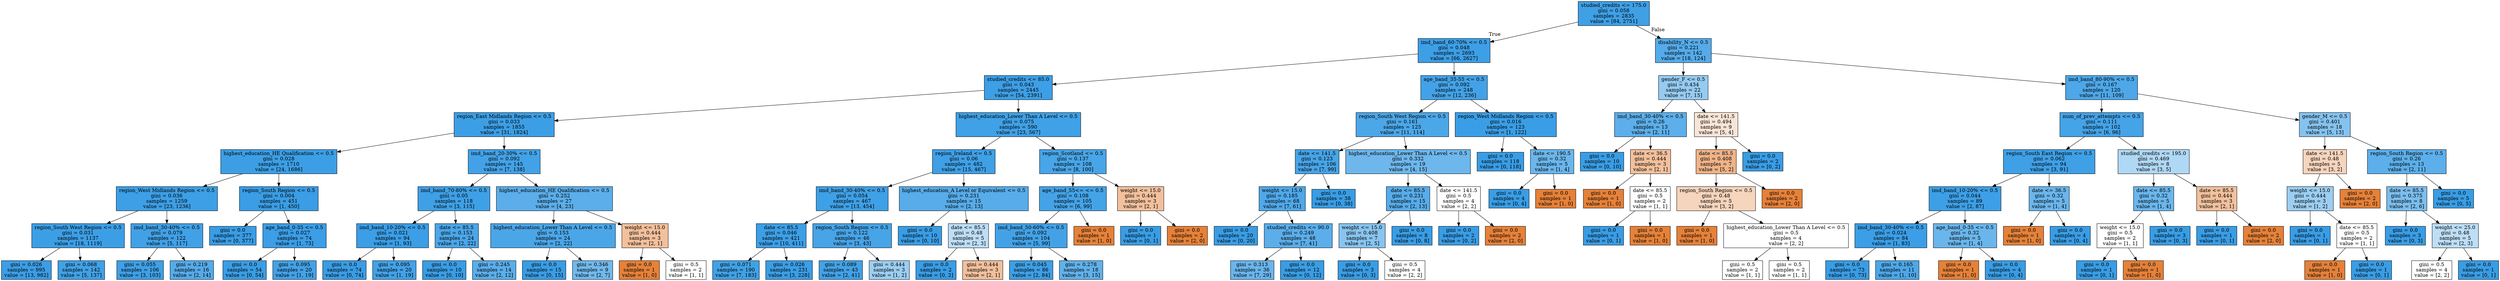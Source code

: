 digraph Tree {
node [shape=box, style="filled", color="black"] ;
0 [label="studied_credits <= 175.0\ngini = 0.058\nsamples = 2835\nvalue = [84, 2751]", fillcolor="#399de5f7"] ;
1 [label="imd_band_60-70% <= 0.5\ngini = 0.048\nsamples = 2693\nvalue = [66, 2627]", fillcolor="#399de5f9"] ;
0 -> 1 [labeldistance=2.5, labelangle=45, headlabel="True"] ;
2 [label="studied_credits <= 85.0\ngini = 0.043\nsamples = 2445\nvalue = [54, 2391]", fillcolor="#399de5f9"] ;
1 -> 2 ;
3 [label="region_East Midlands Region <= 0.5\ngini = 0.033\nsamples = 1855\nvalue = [31, 1824]", fillcolor="#399de5fb"] ;
2 -> 3 ;
4 [label="highest_education_HE Qualification <= 0.5\ngini = 0.028\nsamples = 1710\nvalue = [24, 1686]", fillcolor="#399de5fb"] ;
3 -> 4 ;
5 [label="region_West Midlands Region <= 0.5\ngini = 0.036\nsamples = 1259\nvalue = [23, 1236]", fillcolor="#399de5fa"] ;
4 -> 5 ;
6 [label="region_South West Region <= 0.5\ngini = 0.031\nsamples = 1137\nvalue = [18, 1119]", fillcolor="#399de5fb"] ;
5 -> 6 ;
7 [label="gini = 0.026\nsamples = 995\nvalue = [13, 982]", fillcolor="#399de5fc"] ;
6 -> 7 ;
8 [label="gini = 0.068\nsamples = 142\nvalue = [5, 137]", fillcolor="#399de5f6"] ;
6 -> 8 ;
9 [label="imd_band_30-40% <= 0.5\ngini = 0.079\nsamples = 122\nvalue = [5, 117]", fillcolor="#399de5f4"] ;
5 -> 9 ;
10 [label="gini = 0.055\nsamples = 106\nvalue = [3, 103]", fillcolor="#399de5f8"] ;
9 -> 10 ;
11 [label="gini = 0.219\nsamples = 16\nvalue = [2, 14]", fillcolor="#399de5db"] ;
9 -> 11 ;
12 [label="region_South Region <= 0.5\ngini = 0.004\nsamples = 451\nvalue = [1, 450]", fillcolor="#399de5fe"] ;
4 -> 12 ;
13 [label="gini = 0.0\nsamples = 377\nvalue = [0, 377]", fillcolor="#399de5ff"] ;
12 -> 13 ;
14 [label="age_band_0-35 <= 0.5\ngini = 0.027\nsamples = 74\nvalue = [1, 73]", fillcolor="#399de5fc"] ;
12 -> 14 ;
15 [label="gini = 0.0\nsamples = 54\nvalue = [0, 54]", fillcolor="#399de5ff"] ;
14 -> 15 ;
16 [label="gini = 0.095\nsamples = 20\nvalue = [1, 19]", fillcolor="#399de5f2"] ;
14 -> 16 ;
17 [label="imd_band_20-30% <= 0.5\ngini = 0.092\nsamples = 145\nvalue = [7, 138]", fillcolor="#399de5f2"] ;
3 -> 17 ;
18 [label="imd_band_70-80% <= 0.5\ngini = 0.05\nsamples = 118\nvalue = [3, 115]", fillcolor="#399de5f8"] ;
17 -> 18 ;
19 [label="imd_band_10-20% <= 0.5\ngini = 0.021\nsamples = 94\nvalue = [1, 93]", fillcolor="#399de5fc"] ;
18 -> 19 ;
20 [label="gini = 0.0\nsamples = 74\nvalue = [0, 74]", fillcolor="#399de5ff"] ;
19 -> 20 ;
21 [label="gini = 0.095\nsamples = 20\nvalue = [1, 19]", fillcolor="#399de5f2"] ;
19 -> 21 ;
22 [label="date <= 85.5\ngini = 0.153\nsamples = 24\nvalue = [2, 22]", fillcolor="#399de5e8"] ;
18 -> 22 ;
23 [label="gini = 0.0\nsamples = 10\nvalue = [0, 10]", fillcolor="#399de5ff"] ;
22 -> 23 ;
24 [label="gini = 0.245\nsamples = 14\nvalue = [2, 12]", fillcolor="#399de5d4"] ;
22 -> 24 ;
25 [label="highest_education_HE Qualification <= 0.5\ngini = 0.252\nsamples = 27\nvalue = [4, 23]", fillcolor="#399de5d3"] ;
17 -> 25 ;
26 [label="highest_education_Lower Than A Level <= 0.5\ngini = 0.153\nsamples = 24\nvalue = [2, 22]", fillcolor="#399de5e8"] ;
25 -> 26 ;
27 [label="gini = 0.0\nsamples = 15\nvalue = [0, 15]", fillcolor="#399de5ff"] ;
26 -> 27 ;
28 [label="gini = 0.346\nsamples = 9\nvalue = [2, 7]", fillcolor="#399de5b6"] ;
26 -> 28 ;
29 [label="weight <= 15.0\ngini = 0.444\nsamples = 3\nvalue = [2, 1]", fillcolor="#e581397f"] ;
25 -> 29 ;
30 [label="gini = 0.0\nsamples = 1\nvalue = [1, 0]", fillcolor="#e58139ff"] ;
29 -> 30 ;
31 [label="gini = 0.5\nsamples = 2\nvalue = [1, 1]", fillcolor="#e5813900"] ;
29 -> 31 ;
32 [label="highest_education_Lower Than A Level <= 0.5\ngini = 0.075\nsamples = 590\nvalue = [23, 567]", fillcolor="#399de5f5"] ;
2 -> 32 ;
33 [label="region_Ireland <= 0.5\ngini = 0.06\nsamples = 482\nvalue = [15, 467]", fillcolor="#399de5f7"] ;
32 -> 33 ;
34 [label="imd_band_30-40% <= 0.5\ngini = 0.054\nsamples = 467\nvalue = [13, 454]", fillcolor="#399de5f8"] ;
33 -> 34 ;
35 [label="date <= 85.5\ngini = 0.046\nsamples = 421\nvalue = [10, 411]", fillcolor="#399de5f9"] ;
34 -> 35 ;
36 [label="gini = 0.071\nsamples = 190\nvalue = [7, 183]", fillcolor="#399de5f5"] ;
35 -> 36 ;
37 [label="gini = 0.026\nsamples = 231\nvalue = [3, 228]", fillcolor="#399de5fc"] ;
35 -> 37 ;
38 [label="region_South Region <= 0.5\ngini = 0.122\nsamples = 46\nvalue = [3, 43]", fillcolor="#399de5ed"] ;
34 -> 38 ;
39 [label="gini = 0.089\nsamples = 43\nvalue = [2, 41]", fillcolor="#399de5f3"] ;
38 -> 39 ;
40 [label="gini = 0.444\nsamples = 3\nvalue = [1, 2]", fillcolor="#399de57f"] ;
38 -> 40 ;
41 [label="highest_education_A Level or Equivalent <= 0.5\ngini = 0.231\nsamples = 15\nvalue = [2, 13]", fillcolor="#399de5d8"] ;
33 -> 41 ;
42 [label="gini = 0.0\nsamples = 10\nvalue = [0, 10]", fillcolor="#399de5ff"] ;
41 -> 42 ;
43 [label="date <= 85.5\ngini = 0.48\nsamples = 5\nvalue = [2, 3]", fillcolor="#399de555"] ;
41 -> 43 ;
44 [label="gini = 0.0\nsamples = 2\nvalue = [0, 2]", fillcolor="#399de5ff"] ;
43 -> 44 ;
45 [label="gini = 0.444\nsamples = 3\nvalue = [2, 1]", fillcolor="#e581397f"] ;
43 -> 45 ;
46 [label="region_Scotland <= 0.5\ngini = 0.137\nsamples = 108\nvalue = [8, 100]", fillcolor="#399de5eb"] ;
32 -> 46 ;
47 [label="age_band_55<= <= 0.5\ngini = 0.108\nsamples = 105\nvalue = [6, 99]", fillcolor="#399de5f0"] ;
46 -> 47 ;
48 [label="imd_band_50-60% <= 0.5\ngini = 0.092\nsamples = 104\nvalue = [5, 99]", fillcolor="#399de5f2"] ;
47 -> 48 ;
49 [label="gini = 0.045\nsamples = 86\nvalue = [2, 84]", fillcolor="#399de5f9"] ;
48 -> 49 ;
50 [label="gini = 0.278\nsamples = 18\nvalue = [3, 15]", fillcolor="#399de5cc"] ;
48 -> 50 ;
51 [label="gini = 0.0\nsamples = 1\nvalue = [1, 0]", fillcolor="#e58139ff"] ;
47 -> 51 ;
52 [label="weight <= 15.0\ngini = 0.444\nsamples = 3\nvalue = [2, 1]", fillcolor="#e581397f"] ;
46 -> 52 ;
53 [label="gini = 0.0\nsamples = 1\nvalue = [0, 1]", fillcolor="#399de5ff"] ;
52 -> 53 ;
54 [label="gini = 0.0\nsamples = 2\nvalue = [2, 0]", fillcolor="#e58139ff"] ;
52 -> 54 ;
55 [label="age_band_35-55 <= 0.5\ngini = 0.092\nsamples = 248\nvalue = [12, 236]", fillcolor="#399de5f2"] ;
1 -> 55 ;
56 [label="region_South West Region <= 0.5\ngini = 0.161\nsamples = 125\nvalue = [11, 114]", fillcolor="#399de5e6"] ;
55 -> 56 ;
57 [label="date <= 141.5\ngini = 0.123\nsamples = 106\nvalue = [7, 99]", fillcolor="#399de5ed"] ;
56 -> 57 ;
58 [label="weight <= 15.0\ngini = 0.185\nsamples = 68\nvalue = [7, 61]", fillcolor="#399de5e2"] ;
57 -> 58 ;
59 [label="gini = 0.0\nsamples = 20\nvalue = [0, 20]", fillcolor="#399de5ff"] ;
58 -> 59 ;
60 [label="studied_credits <= 90.0\ngini = 0.249\nsamples = 48\nvalue = [7, 41]", fillcolor="#399de5d3"] ;
58 -> 60 ;
61 [label="gini = 0.313\nsamples = 36\nvalue = [7, 29]", fillcolor="#399de5c1"] ;
60 -> 61 ;
62 [label="gini = 0.0\nsamples = 12\nvalue = [0, 12]", fillcolor="#399de5ff"] ;
60 -> 62 ;
63 [label="gini = 0.0\nsamples = 38\nvalue = [0, 38]", fillcolor="#399de5ff"] ;
57 -> 63 ;
64 [label="highest_education_Lower Than A Level <= 0.5\ngini = 0.332\nsamples = 19\nvalue = [4, 15]", fillcolor="#399de5bb"] ;
56 -> 64 ;
65 [label="date <= 85.5\ngini = 0.231\nsamples = 15\nvalue = [2, 13]", fillcolor="#399de5d8"] ;
64 -> 65 ;
66 [label="weight <= 15.0\ngini = 0.408\nsamples = 7\nvalue = [2, 5]", fillcolor="#399de599"] ;
65 -> 66 ;
67 [label="gini = 0.0\nsamples = 3\nvalue = [0, 3]", fillcolor="#399de5ff"] ;
66 -> 67 ;
68 [label="gini = 0.5\nsamples = 4\nvalue = [2, 2]", fillcolor="#e5813900"] ;
66 -> 68 ;
69 [label="gini = 0.0\nsamples = 8\nvalue = [0, 8]", fillcolor="#399de5ff"] ;
65 -> 69 ;
70 [label="date <= 141.5\ngini = 0.5\nsamples = 4\nvalue = [2, 2]", fillcolor="#e5813900"] ;
64 -> 70 ;
71 [label="gini = 0.0\nsamples = 2\nvalue = [0, 2]", fillcolor="#399de5ff"] ;
70 -> 71 ;
72 [label="gini = 0.0\nsamples = 2\nvalue = [2, 0]", fillcolor="#e58139ff"] ;
70 -> 72 ;
73 [label="region_West Midlands Region <= 0.5\ngini = 0.016\nsamples = 123\nvalue = [1, 122]", fillcolor="#399de5fd"] ;
55 -> 73 ;
74 [label="gini = 0.0\nsamples = 118\nvalue = [0, 118]", fillcolor="#399de5ff"] ;
73 -> 74 ;
75 [label="date <= 190.5\ngini = 0.32\nsamples = 5\nvalue = [1, 4]", fillcolor="#399de5bf"] ;
73 -> 75 ;
76 [label="gini = 0.0\nsamples = 4\nvalue = [0, 4]", fillcolor="#399de5ff"] ;
75 -> 76 ;
77 [label="gini = 0.0\nsamples = 1\nvalue = [1, 0]", fillcolor="#e58139ff"] ;
75 -> 77 ;
78 [label="disability_N <= 0.5\ngini = 0.221\nsamples = 142\nvalue = [18, 124]", fillcolor="#399de5da"] ;
0 -> 78 [labeldistance=2.5, labelangle=-45, headlabel="False"] ;
79 [label="gender_F <= 0.5\ngini = 0.434\nsamples = 22\nvalue = [7, 15]", fillcolor="#399de588"] ;
78 -> 79 ;
80 [label="imd_band_30-40% <= 0.5\ngini = 0.26\nsamples = 13\nvalue = [2, 11]", fillcolor="#399de5d1"] ;
79 -> 80 ;
81 [label="gini = 0.0\nsamples = 10\nvalue = [0, 10]", fillcolor="#399de5ff"] ;
80 -> 81 ;
82 [label="date <= 36.5\ngini = 0.444\nsamples = 3\nvalue = [2, 1]", fillcolor="#e581397f"] ;
80 -> 82 ;
83 [label="gini = 0.0\nsamples = 1\nvalue = [1, 0]", fillcolor="#e58139ff"] ;
82 -> 83 ;
84 [label="date <= 85.5\ngini = 0.5\nsamples = 2\nvalue = [1, 1]", fillcolor="#e5813900"] ;
82 -> 84 ;
85 [label="gini = 0.0\nsamples = 1\nvalue = [0, 1]", fillcolor="#399de5ff"] ;
84 -> 85 ;
86 [label="gini = 0.0\nsamples = 1\nvalue = [1, 0]", fillcolor="#e58139ff"] ;
84 -> 86 ;
87 [label="date <= 141.5\ngini = 0.494\nsamples = 9\nvalue = [5, 4]", fillcolor="#e5813933"] ;
79 -> 87 ;
88 [label="date <= 85.5\ngini = 0.408\nsamples = 7\nvalue = [5, 2]", fillcolor="#e5813999"] ;
87 -> 88 ;
89 [label="region_South Region <= 0.5\ngini = 0.48\nsamples = 5\nvalue = [3, 2]", fillcolor="#e5813955"] ;
88 -> 89 ;
90 [label="gini = 0.0\nsamples = 1\nvalue = [1, 0]", fillcolor="#e58139ff"] ;
89 -> 90 ;
91 [label="highest_education_Lower Than A Level <= 0.5\ngini = 0.5\nsamples = 4\nvalue = [2, 2]", fillcolor="#e5813900"] ;
89 -> 91 ;
92 [label="gini = 0.5\nsamples = 2\nvalue = [1, 1]", fillcolor="#e5813900"] ;
91 -> 92 ;
93 [label="gini = 0.5\nsamples = 2\nvalue = [1, 1]", fillcolor="#e5813900"] ;
91 -> 93 ;
94 [label="gini = 0.0\nsamples = 2\nvalue = [2, 0]", fillcolor="#e58139ff"] ;
88 -> 94 ;
95 [label="gini = 0.0\nsamples = 2\nvalue = [0, 2]", fillcolor="#399de5ff"] ;
87 -> 95 ;
96 [label="imd_band_80-90% <= 0.5\ngini = 0.167\nsamples = 120\nvalue = [11, 109]", fillcolor="#399de5e5"] ;
78 -> 96 ;
97 [label="num_of_prev_attempts <= 0.5\ngini = 0.111\nsamples = 102\nvalue = [6, 96]", fillcolor="#399de5ef"] ;
96 -> 97 ;
98 [label="region_South East Region <= 0.5\ngini = 0.062\nsamples = 94\nvalue = [3, 91]", fillcolor="#399de5f7"] ;
97 -> 98 ;
99 [label="imd_band_10-20% <= 0.5\ngini = 0.044\nsamples = 89\nvalue = [2, 87]", fillcolor="#399de5f9"] ;
98 -> 99 ;
100 [label="imd_band_30-40% <= 0.5\ngini = 0.024\nsamples = 84\nvalue = [1, 83]", fillcolor="#399de5fc"] ;
99 -> 100 ;
101 [label="gini = 0.0\nsamples = 73\nvalue = [0, 73]", fillcolor="#399de5ff"] ;
100 -> 101 ;
102 [label="gini = 0.165\nsamples = 11\nvalue = [1, 10]", fillcolor="#399de5e6"] ;
100 -> 102 ;
103 [label="age_band_0-35 <= 0.5\ngini = 0.32\nsamples = 5\nvalue = [1, 4]", fillcolor="#399de5bf"] ;
99 -> 103 ;
104 [label="gini = 0.0\nsamples = 1\nvalue = [1, 0]", fillcolor="#e58139ff"] ;
103 -> 104 ;
105 [label="gini = 0.0\nsamples = 4\nvalue = [0, 4]", fillcolor="#399de5ff"] ;
103 -> 105 ;
106 [label="date <= 36.5\ngini = 0.32\nsamples = 5\nvalue = [1, 4]", fillcolor="#399de5bf"] ;
98 -> 106 ;
107 [label="gini = 0.0\nsamples = 1\nvalue = [1, 0]", fillcolor="#e58139ff"] ;
106 -> 107 ;
108 [label="gini = 0.0\nsamples = 4\nvalue = [0, 4]", fillcolor="#399de5ff"] ;
106 -> 108 ;
109 [label="studied_credits <= 195.0\ngini = 0.469\nsamples = 8\nvalue = [3, 5]", fillcolor="#399de566"] ;
97 -> 109 ;
110 [label="date <= 85.5\ngini = 0.32\nsamples = 5\nvalue = [1, 4]", fillcolor="#399de5bf"] ;
109 -> 110 ;
111 [label="weight <= 15.0\ngini = 0.5\nsamples = 2\nvalue = [1, 1]", fillcolor="#e5813900"] ;
110 -> 111 ;
112 [label="gini = 0.0\nsamples = 1\nvalue = [0, 1]", fillcolor="#399de5ff"] ;
111 -> 112 ;
113 [label="gini = 0.0\nsamples = 1\nvalue = [1, 0]", fillcolor="#e58139ff"] ;
111 -> 113 ;
114 [label="gini = 0.0\nsamples = 3\nvalue = [0, 3]", fillcolor="#399de5ff"] ;
110 -> 114 ;
115 [label="date <= 85.5\ngini = 0.444\nsamples = 3\nvalue = [2, 1]", fillcolor="#e581397f"] ;
109 -> 115 ;
116 [label="gini = 0.0\nsamples = 1\nvalue = [0, 1]", fillcolor="#399de5ff"] ;
115 -> 116 ;
117 [label="gini = 0.0\nsamples = 2\nvalue = [2, 0]", fillcolor="#e58139ff"] ;
115 -> 117 ;
118 [label="gender_M <= 0.5\ngini = 0.401\nsamples = 18\nvalue = [5, 13]", fillcolor="#399de59d"] ;
96 -> 118 ;
119 [label="date <= 141.5\ngini = 0.48\nsamples = 5\nvalue = [3, 2]", fillcolor="#e5813955"] ;
118 -> 119 ;
120 [label="weight <= 15.0\ngini = 0.444\nsamples = 3\nvalue = [1, 2]", fillcolor="#399de57f"] ;
119 -> 120 ;
121 [label="gini = 0.0\nsamples = 1\nvalue = [0, 1]", fillcolor="#399de5ff"] ;
120 -> 121 ;
122 [label="date <= 85.5\ngini = 0.5\nsamples = 2\nvalue = [1, 1]", fillcolor="#e5813900"] ;
120 -> 122 ;
123 [label="gini = 0.0\nsamples = 1\nvalue = [1, 0]", fillcolor="#e58139ff"] ;
122 -> 123 ;
124 [label="gini = 0.0\nsamples = 1\nvalue = [0, 1]", fillcolor="#399de5ff"] ;
122 -> 124 ;
125 [label="gini = 0.0\nsamples = 2\nvalue = [2, 0]", fillcolor="#e58139ff"] ;
119 -> 125 ;
126 [label="region_South Region <= 0.5\ngini = 0.26\nsamples = 13\nvalue = [2, 11]", fillcolor="#399de5d1"] ;
118 -> 126 ;
127 [label="date <= 85.5\ngini = 0.375\nsamples = 8\nvalue = [2, 6]", fillcolor="#399de5aa"] ;
126 -> 127 ;
128 [label="gini = 0.0\nsamples = 3\nvalue = [0, 3]", fillcolor="#399de5ff"] ;
127 -> 128 ;
129 [label="weight <= 25.0\ngini = 0.48\nsamples = 5\nvalue = [2, 3]", fillcolor="#399de555"] ;
127 -> 129 ;
130 [label="gini = 0.5\nsamples = 4\nvalue = [2, 2]", fillcolor="#e5813900"] ;
129 -> 130 ;
131 [label="gini = 0.0\nsamples = 1\nvalue = [0, 1]", fillcolor="#399de5ff"] ;
129 -> 131 ;
132 [label="gini = 0.0\nsamples = 5\nvalue = [0, 5]", fillcolor="#399de5ff"] ;
126 -> 132 ;
}